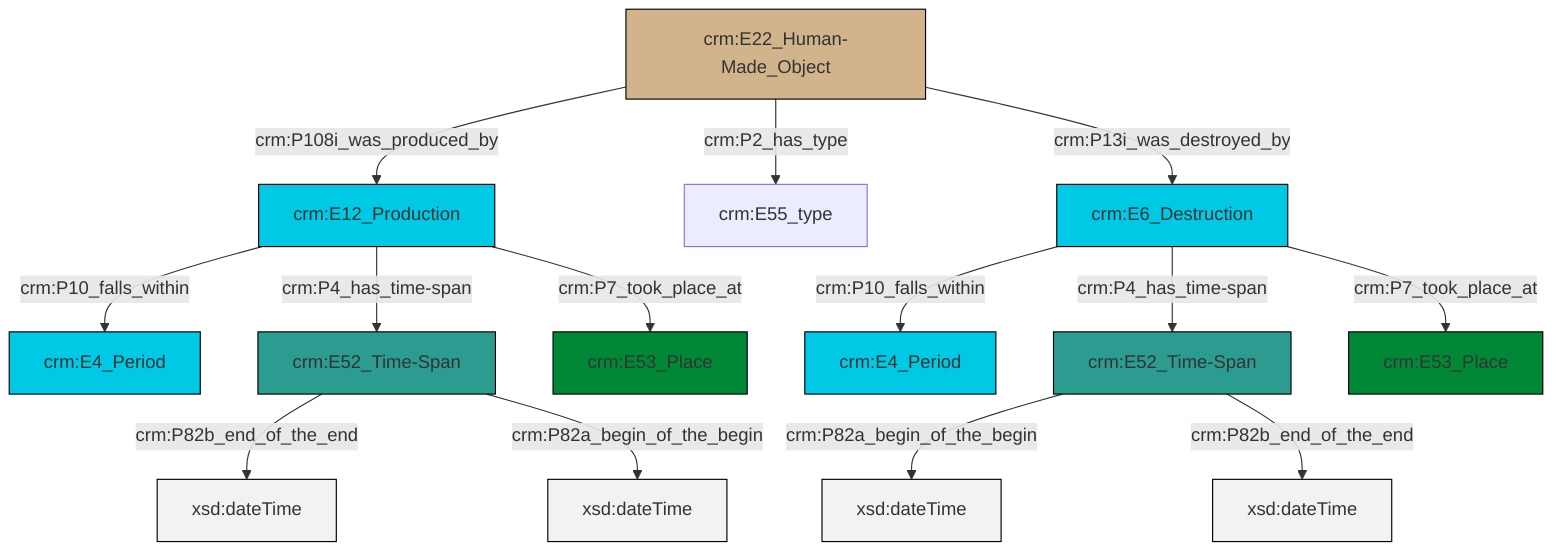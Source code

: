 graph TD
classDef Literal fill:#f2f2f2,stroke:#000000;
classDef CRM_Entity fill:#FFFFFF,stroke:#000000;
classDef Temporal_Entity fill:#00C9E6, stroke:#000000;
classDef Type fill:#E18312, stroke:#000000;
classDef Time-Span fill:#2C9C91, stroke:#000000;
classDef Appellation fill:#FFEB7F, stroke:#000000;
classDef Place fill:#008836, stroke:#000000;
classDef Persistent_Item fill:#B266B2, stroke:#000000;
classDef Conceptual_Object fill:#FFD700, stroke:#000000;
classDef Physical_Thing fill:#D2B48C, stroke:#000000;
classDef Actor fill:#f58aad, stroke:#000000;
classDef PC_Classes fill:#4ce600, stroke:#000000;
classDef Multi fill:#cccccc,stroke:#000000;

0["crm:E12_Production"]:::Temporal_Entity -->|crm:P10_falls_within| 1["crm:E4_Period"]:::Temporal_Entity
2["crm:E22_Human-Made_Object"]:::Physical_Thing -->|crm:P108i_was_produced_by| 0["crm:E12_Production"]:::Temporal_Entity
3["crm:E6_Destruction"]:::Temporal_Entity -->|crm:P10_falls_within| 4["crm:E4_Period"]:::Temporal_Entity
5["crm:E52_Time-Span"]:::Time-Span -->|crm:P82b_end_of_the_end| 6[xsd:dateTime]:::Literal
7["crm:E52_Time-Span"]:::Time-Span -->|crm:P82a_begin_of_the_begin| 8[xsd:dateTime]:::Literal
5["crm:E52_Time-Span"]:::Time-Span -->|crm:P82a_begin_of_the_begin| 14[xsd:dateTime]:::Literal
3["crm:E6_Destruction"]:::Temporal_Entity -->|crm:P4_has_time-span| 7["crm:E52_Time-Span"]:::Time-Span
0["crm:E12_Production"]:::Temporal_Entity -->|crm:P4_has_time-span| 5["crm:E52_Time-Span"]:::Time-Span
0["crm:E12_Production"]:::Temporal_Entity -->|crm:P7_took_place_at| 17["crm:E53_Place"]:::Place
2["crm:E22_Human-Made_Object"]:::Physical_Thing -->|crm:P2_has_type| 15["crm:E55_type"]:::Default
3["crm:E6_Destruction"]:::Temporal_Entity -->|crm:P7_took_place_at| 21["crm:E53_Place"]:::Place
2["crm:E22_Human-Made_Object"]:::Physical_Thing -->|crm:P13i_was_destroyed_by| 3["crm:E6_Destruction"]:::Temporal_Entity
7["crm:E52_Time-Span"]:::Time-Span -->|crm:P82b_end_of_the_end| 23[xsd:dateTime]:::Literal